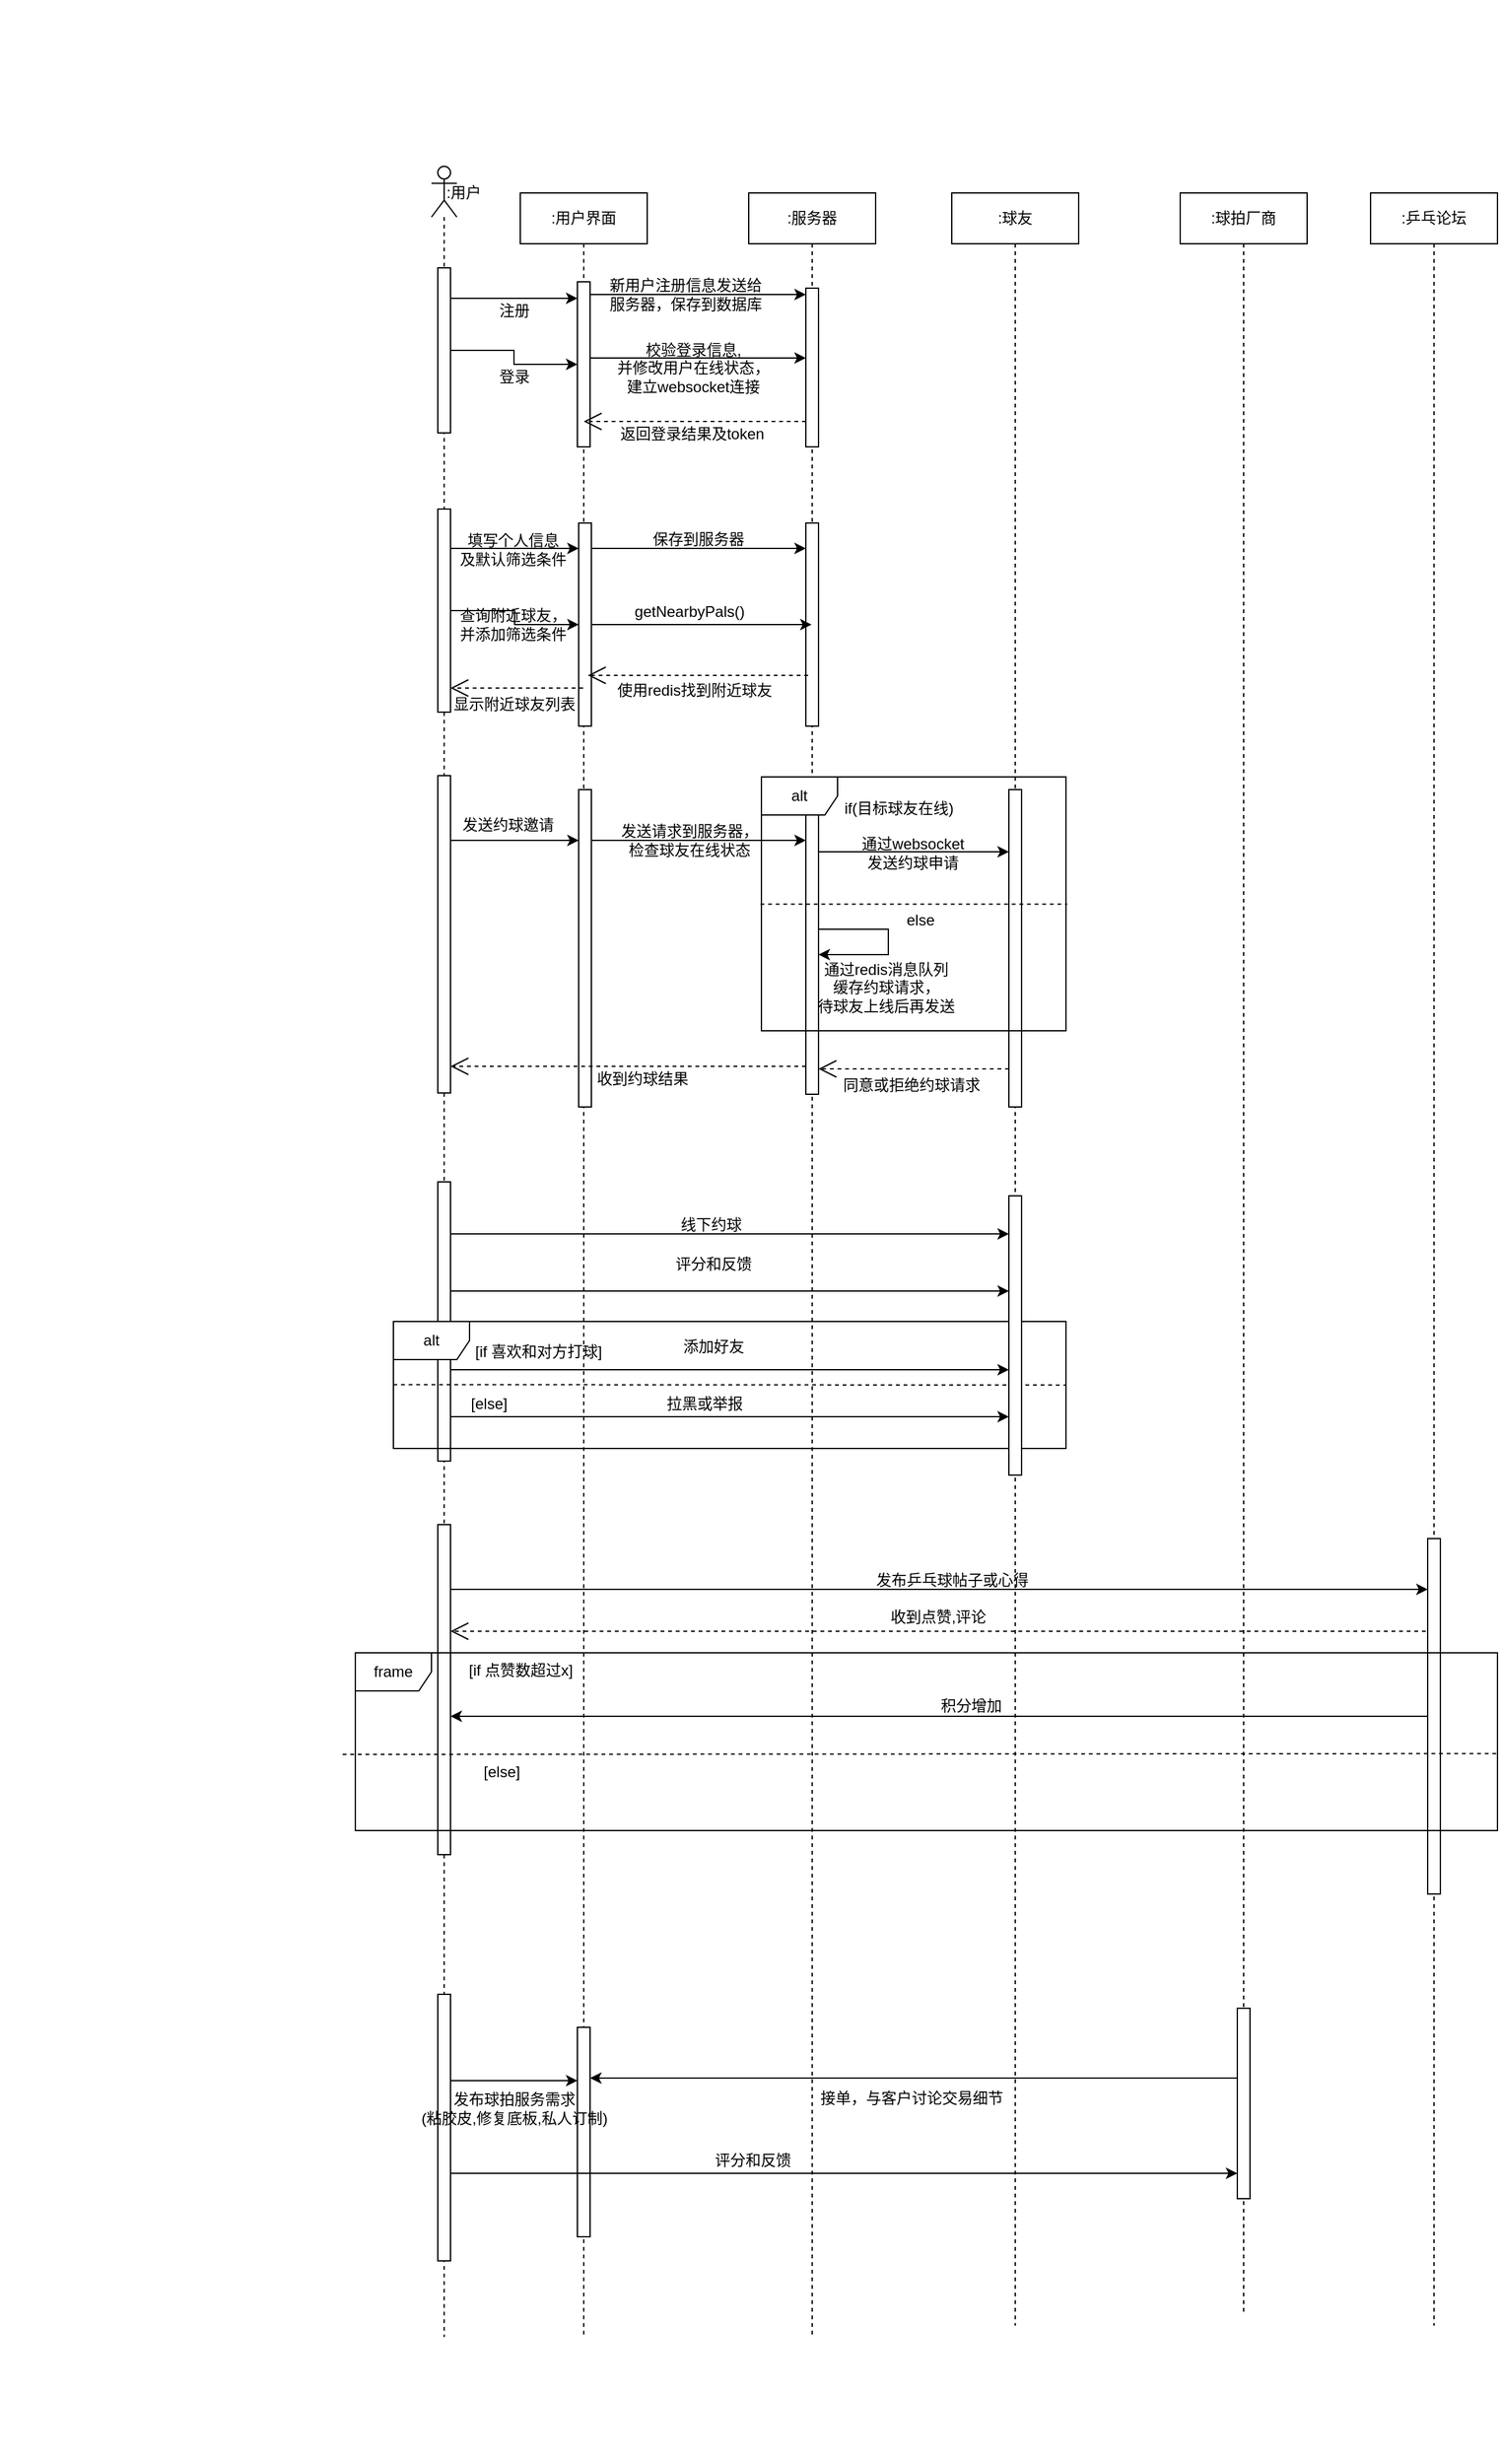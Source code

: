 <mxfile version="24.2.2" type="github">
  <diagram name="Page-1" id="2YBvvXClWsGukQMizWep">
    <mxGraphModel dx="2954" dy="1251" grid="1" gridSize="10" guides="1" tooltips="1" connect="1" arrows="1" fold="1" page="1" pageScale="1" pageWidth="850" pageHeight="1100" math="0" shadow="0">
      <root>
        <mxCell id="0" />
        <mxCell id="1" parent="0" />
        <mxCell id="brgdM_ip_KjS1nYenWTX-2" value=":用户界面" style="shape=umlLifeline;perimeter=lifelinePerimeter;whiteSpace=wrap;html=1;container=1;dropTarget=0;collapsible=0;recursiveResize=0;outlineConnect=0;portConstraint=eastwest;newEdgeStyle={&quot;curved&quot;:0,&quot;rounded&quot;:0};" vertex="1" parent="1">
          <mxGeometry x="520" y="191" width="100" height="1690" as="geometry" />
        </mxCell>
        <mxCell id="brgdM_ip_KjS1nYenWTX-30" value="" style="html=1;points=[[0,0,0,0,5],[0,1,0,0,-5],[1,0,0,0,5],[1,1,0,0,-5]];perimeter=orthogonalPerimeter;outlineConnect=0;targetShapes=umlLifeline;portConstraint=eastwest;newEdgeStyle={&quot;curved&quot;:0,&quot;rounded&quot;:0};" vertex="1" parent="brgdM_ip_KjS1nYenWTX-2">
          <mxGeometry x="45" y="70" width="10" height="130" as="geometry" />
        </mxCell>
        <mxCell id="brgdM_ip_KjS1nYenWTX-42" value="" style="html=1;points=[[0,0,0,0,5],[0,1,0,0,-5],[1,0,0,0,5],[1,1,0,0,-5]];perimeter=orthogonalPerimeter;outlineConnect=0;targetShapes=umlLifeline;portConstraint=eastwest;newEdgeStyle={&quot;curved&quot;:0,&quot;rounded&quot;:0};" vertex="1" parent="brgdM_ip_KjS1nYenWTX-2">
          <mxGeometry x="46" y="260" width="10" height="160" as="geometry" />
        </mxCell>
        <mxCell id="brgdM_ip_KjS1nYenWTX-62" value="" style="html=1;points=[[0,0,0,0,5],[0,1,0,0,-5],[1,0,0,0,5],[1,1,0,0,-5]];perimeter=orthogonalPerimeter;outlineConnect=0;targetShapes=umlLifeline;portConstraint=eastwest;newEdgeStyle={&quot;curved&quot;:0,&quot;rounded&quot;:0};" vertex="1" parent="brgdM_ip_KjS1nYenWTX-2">
          <mxGeometry x="46" y="470" width="10" height="250" as="geometry" />
        </mxCell>
        <mxCell id="brgdM_ip_KjS1nYenWTX-123" value="" style="html=1;points=[[0,0,0,0,5],[0,1,0,0,-5],[1,0,0,0,5],[1,1,0,0,-5]];perimeter=orthogonalPerimeter;outlineConnect=0;targetShapes=umlLifeline;portConstraint=eastwest;newEdgeStyle={&quot;curved&quot;:0,&quot;rounded&quot;:0};" vertex="1" parent="brgdM_ip_KjS1nYenWTX-2">
          <mxGeometry x="45" y="1445" width="10" height="165" as="geometry" />
        </mxCell>
        <mxCell id="brgdM_ip_KjS1nYenWTX-6" value=":服务器" style="shape=umlLifeline;perimeter=lifelinePerimeter;whiteSpace=wrap;html=1;container=1;dropTarget=0;collapsible=0;recursiveResize=0;outlineConnect=0;portConstraint=eastwest;newEdgeStyle={&quot;curved&quot;:0,&quot;rounded&quot;:0};" vertex="1" parent="1">
          <mxGeometry x="700" y="191" width="100" height="1690" as="geometry" />
        </mxCell>
        <mxCell id="brgdM_ip_KjS1nYenWTX-33" value="" style="html=1;points=[[0,0,0,0,5],[0,1,0,0,-5],[1,0,0,0,5],[1,1,0,0,-5]];perimeter=orthogonalPerimeter;outlineConnect=0;targetShapes=umlLifeline;portConstraint=eastwest;newEdgeStyle={&quot;curved&quot;:0,&quot;rounded&quot;:0};" vertex="1" parent="brgdM_ip_KjS1nYenWTX-6">
          <mxGeometry x="45" y="75" width="10" height="125" as="geometry" />
        </mxCell>
        <mxCell id="brgdM_ip_KjS1nYenWTX-43" value="" style="html=1;points=[[0,0,0,0,5],[0,1,0,0,-5],[1,0,0,0,5],[1,1,0,0,-5]];perimeter=orthogonalPerimeter;outlineConnect=0;targetShapes=umlLifeline;portConstraint=eastwest;newEdgeStyle={&quot;curved&quot;:0,&quot;rounded&quot;:0};" vertex="1" parent="brgdM_ip_KjS1nYenWTX-6">
          <mxGeometry x="45" y="260" width="10" height="160" as="geometry" />
        </mxCell>
        <mxCell id="brgdM_ip_KjS1nYenWTX-63" value="" style="html=1;points=[[0,0,0,0,5],[0,1,0,0,-5],[1,0,0,0,5],[1,1,0,0,-5]];perimeter=orthogonalPerimeter;outlineConnect=0;targetShapes=umlLifeline;portConstraint=eastwest;newEdgeStyle={&quot;curved&quot;:0,&quot;rounded&quot;:0};" vertex="1" parent="brgdM_ip_KjS1nYenWTX-6">
          <mxGeometry x="45" y="470" width="10" height="240" as="geometry" />
        </mxCell>
        <mxCell id="brgdM_ip_KjS1nYenWTX-74" style="edgeStyle=orthogonalEdgeStyle;rounded=0;orthogonalLoop=1;jettySize=auto;html=1;curved=0;" edge="1" parent="brgdM_ip_KjS1nYenWTX-6" source="brgdM_ip_KjS1nYenWTX-63" target="brgdM_ip_KjS1nYenWTX-63">
          <mxGeometry relative="1" as="geometry">
            <mxPoint x="120" y="650" as="targetPoint" />
            <Array as="points">
              <mxPoint x="110" y="600" />
            </Array>
          </mxGeometry>
        </mxCell>
        <mxCell id="brgdM_ip_KjS1nYenWTX-7" value="" style="group" vertex="1" connectable="0" parent="1">
          <mxGeometry x="110" y="39" width="500" height="1940" as="geometry" />
        </mxCell>
        <mxCell id="brgdM_ip_KjS1nYenWTX-4" value="" style="shape=umlLifeline;perimeter=lifelinePerimeter;whiteSpace=wrap;html=1;container=1;dropTarget=0;collapsible=0;recursiveResize=0;outlineConnect=0;portConstraint=eastwest;newEdgeStyle={&quot;curved&quot;:0,&quot;rounded&quot;:0};participant=umlActor;" vertex="1" parent="brgdM_ip_KjS1nYenWTX-7">
          <mxGeometry x="340" y="131" width="20" height="1710" as="geometry" />
        </mxCell>
        <mxCell id="brgdM_ip_KjS1nYenWTX-41" value="" style="html=1;points=[[0,0,0,0,5],[0,1,0,0,-5],[1,0,0,0,5],[1,1,0,0,-5]];perimeter=orthogonalPerimeter;outlineConnect=0;targetShapes=umlLifeline;portConstraint=eastwest;newEdgeStyle={&quot;curved&quot;:0,&quot;rounded&quot;:0};" vertex="1" parent="brgdM_ip_KjS1nYenWTX-4">
          <mxGeometry x="5" y="270" width="10" height="160" as="geometry" />
        </mxCell>
        <mxCell id="brgdM_ip_KjS1nYenWTX-61" value="" style="html=1;points=[[0,0,0,0,5],[0,1,0,0,-5],[1,0,0,0,5],[1,1,0,0,-5]];perimeter=orthogonalPerimeter;outlineConnect=0;targetShapes=umlLifeline;portConstraint=eastwest;newEdgeStyle={&quot;curved&quot;:0,&quot;rounded&quot;:0};" vertex="1" parent="brgdM_ip_KjS1nYenWTX-4">
          <mxGeometry x="5" y="480" width="10" height="250" as="geometry" />
        </mxCell>
        <mxCell id="brgdM_ip_KjS1nYenWTX-101" value="" style="html=1;points=[[0,0,0,0,5],[0,1,0,0,-5],[1,0,0,0,5],[1,1,0,0,-5]];perimeter=orthogonalPerimeter;outlineConnect=0;targetShapes=umlLifeline;portConstraint=eastwest;newEdgeStyle={&quot;curved&quot;:0,&quot;rounded&quot;:0};" vertex="1" parent="brgdM_ip_KjS1nYenWTX-4">
          <mxGeometry x="5" y="1070" width="10" height="260" as="geometry" />
        </mxCell>
        <mxCell id="brgdM_ip_KjS1nYenWTX-119" value="" style="html=1;points=[[0,0,0,0,5],[0,1,0,0,-5],[1,0,0,0,5],[1,1,0,0,-5]];perimeter=orthogonalPerimeter;outlineConnect=0;targetShapes=umlLifeline;portConstraint=eastwest;newEdgeStyle={&quot;curved&quot;:0,&quot;rounded&quot;:0};" vertex="1" parent="brgdM_ip_KjS1nYenWTX-4">
          <mxGeometry x="5" y="1440" width="10" height="210" as="geometry" />
        </mxCell>
        <mxCell id="brgdM_ip_KjS1nYenWTX-5" value=":用户" style="text;html=1;align=center;verticalAlign=middle;resizable=0;points=[];autosize=1;strokeColor=none;fillColor=none;" vertex="1" parent="brgdM_ip_KjS1nYenWTX-7">
          <mxGeometry x="340" y="137" width="50" height="30" as="geometry" />
        </mxCell>
        <mxCell id="brgdM_ip_KjS1nYenWTX-23" value="" style="html=1;points=[[0,0,0,0,5],[0,1,0,0,-5],[1,0,0,0,5],[1,1,0,0,-5]];perimeter=orthogonalPerimeter;outlineConnect=0;targetShapes=umlLifeline;portConstraint=eastwest;newEdgeStyle={&quot;curved&quot;:0,&quot;rounded&quot;:0};" vertex="1" parent="brgdM_ip_KjS1nYenWTX-7">
          <mxGeometry x="345" y="211" width="10" height="130" as="geometry" />
        </mxCell>
        <mxCell id="brgdM_ip_KjS1nYenWTX-86" value="" style="html=1;points=[[0,0,0,0,5],[0,1,0,0,-5],[1,0,0,0,5],[1,1,0,0,-5]];perimeter=orthogonalPerimeter;outlineConnect=0;targetShapes=umlLifeline;portConstraint=eastwest;newEdgeStyle={&quot;curved&quot;:0,&quot;rounded&quot;:0};" vertex="1" parent="brgdM_ip_KjS1nYenWTX-7">
          <mxGeometry x="345" y="931" width="10" height="220" as="geometry" />
        </mxCell>
        <mxCell id="brgdM_ip_KjS1nYenWTX-94" value="alt" style="shape=umlFrame;whiteSpace=wrap;html=1;pointerEvents=0;" vertex="1" parent="brgdM_ip_KjS1nYenWTX-7">
          <mxGeometry x="310" y="1041" width="530" height="100" as="geometry" />
        </mxCell>
        <mxCell id="brgdM_ip_KjS1nYenWTX-91" value="评分和反馈" style="text;html=1;align=center;verticalAlign=middle;resizable=0;points=[];autosize=1;strokeColor=none;fillColor=none;" vertex="1" parent="brgdM_ip_KjS1nYenWTX-7">
          <mxGeometry x="522" y="981" width="80" height="30" as="geometry" />
        </mxCell>
        <mxCell id="brgdM_ip_KjS1nYenWTX-93" value="添加好友" style="text;html=1;align=center;verticalAlign=middle;resizable=0;points=[];autosize=1;strokeColor=none;fillColor=none;" vertex="1" parent="brgdM_ip_KjS1nYenWTX-7">
          <mxGeometry x="527" y="1046" width="70" height="30" as="geometry" />
        </mxCell>
        <mxCell id="brgdM_ip_KjS1nYenWTX-95" value="" style="endArrow=none;dashed=1;html=1;rounded=0;exitX=-0.003;exitY=0.501;exitDx=0;exitDy=0;exitPerimeter=0;" edge="1" parent="brgdM_ip_KjS1nYenWTX-7">
          <mxGeometry width="50" height="50" relative="1" as="geometry">
            <mxPoint x="310" y="1090.7" as="sourcePoint" />
            <mxPoint x="840" y="1091.07" as="targetPoint" />
          </mxGeometry>
        </mxCell>
        <mxCell id="brgdM_ip_KjS1nYenWTX-106" value="" style="endArrow=open;endSize=12;dashed=1;html=1;rounded=0;" edge="1" parent="brgdM_ip_KjS1nYenWTX-7" source="brgdM_ip_KjS1nYenWTX-22">
          <mxGeometry width="160" relative="1" as="geometry">
            <mxPoint x="1245" y="1285" as="sourcePoint" />
            <mxPoint x="355" y="1285.0" as="targetPoint" />
            <Array as="points">
              <mxPoint x="569.25" y="1285" />
            </Array>
          </mxGeometry>
        </mxCell>
        <mxCell id="brgdM_ip_KjS1nYenWTX-110" value="[if 点赞数超过x]" style="text;html=1;align=center;verticalAlign=middle;resizable=0;points=[];autosize=1;strokeColor=none;fillColor=none;" vertex="1" parent="brgdM_ip_KjS1nYenWTX-7">
          <mxGeometry x="355" y="1301" width="110" height="30" as="geometry" />
        </mxCell>
        <mxCell id="brgdM_ip_KjS1nYenWTX-117" value="积分增加" style="text;html=1;align=center;verticalAlign=middle;resizable=0;points=[];autosize=1;strokeColor=none;fillColor=none;" vertex="1" parent="brgdM_ip_KjS1nYenWTX-7">
          <mxGeometry x="730" y="1329" width="70" height="30" as="geometry" />
        </mxCell>
        <mxCell id="brgdM_ip_KjS1nYenWTX-118" value="[else]" style="text;html=1;align=center;verticalAlign=middle;resizable=0;points=[];autosize=1;strokeColor=none;fillColor=none;" vertex="1" parent="brgdM_ip_KjS1nYenWTX-7">
          <mxGeometry x="370" y="1381" width="50" height="30" as="geometry" />
        </mxCell>
        <mxCell id="brgdM_ip_KjS1nYenWTX-124" value="发布球拍服务需求&lt;div&gt;(粘胶皮,修复底板,私人订制)&lt;/div&gt;" style="text;html=1;align=center;verticalAlign=middle;resizable=0;points=[];autosize=1;strokeColor=none;fillColor=none;" vertex="1" parent="brgdM_ip_KjS1nYenWTX-7">
          <mxGeometry x="320" y="1641" width="170" height="40" as="geometry" />
        </mxCell>
        <mxCell id="brgdM_ip_KjS1nYenWTX-126" value="接单，与客户讨论交易细节" style="text;html=1;align=center;verticalAlign=middle;resizable=0;points=[];autosize=1;strokeColor=none;fillColor=none;" vertex="1" parent="brgdM_ip_KjS1nYenWTX-7">
          <mxGeometry x="633" y="1638" width="170" height="30" as="geometry" />
        </mxCell>
        <mxCell id="brgdM_ip_KjS1nYenWTX-127" style="edgeStyle=orthogonalEdgeStyle;rounded=0;orthogonalLoop=1;jettySize=auto;html=1;curved=0;" edge="1" parent="brgdM_ip_KjS1nYenWTX-7">
          <mxGeometry relative="1" as="geometry">
            <mxPoint x="355" y="1712" as="sourcePoint" />
            <mxPoint x="975" y="1712" as="targetPoint" />
            <Array as="points">
              <mxPoint x="820" y="1712" />
              <mxPoint x="820" y="1712" />
            </Array>
          </mxGeometry>
        </mxCell>
        <mxCell id="brgdM_ip_KjS1nYenWTX-128" value="评分和反馈" style="text;html=1;align=center;verticalAlign=middle;resizable=0;points=[];autosize=1;strokeColor=none;fillColor=none;" vertex="1" parent="brgdM_ip_KjS1nYenWTX-7">
          <mxGeometry x="553" y="1687" width="80" height="30" as="geometry" />
        </mxCell>
        <mxCell id="brgdM_ip_KjS1nYenWTX-19" value=":球友" style="shape=umlLifeline;perimeter=lifelinePerimeter;whiteSpace=wrap;html=1;container=1;dropTarget=0;collapsible=0;recursiveResize=0;outlineConnect=0;portConstraint=eastwest;newEdgeStyle={&quot;curved&quot;:0,&quot;rounded&quot;:0};" vertex="1" parent="1">
          <mxGeometry x="860" y="191" width="100" height="1680" as="geometry" />
        </mxCell>
        <mxCell id="brgdM_ip_KjS1nYenWTX-64" value="" style="html=1;points=[[0,0,0,0,5],[0,1,0,0,-5],[1,0,0,0,5],[1,1,0,0,-5]];perimeter=orthogonalPerimeter;outlineConnect=0;targetShapes=umlLifeline;portConstraint=eastwest;newEdgeStyle={&quot;curved&quot;:0,&quot;rounded&quot;:0};" vertex="1" parent="brgdM_ip_KjS1nYenWTX-19">
          <mxGeometry x="45" y="470" width="10" height="250" as="geometry" />
        </mxCell>
        <mxCell id="brgdM_ip_KjS1nYenWTX-87" value="" style="html=1;points=[[0,0,0,0,5],[0,1,0,0,-5],[1,0,0,0,5],[1,1,0,0,-5]];perimeter=orthogonalPerimeter;outlineConnect=0;targetShapes=umlLifeline;portConstraint=eastwest;newEdgeStyle={&quot;curved&quot;:0,&quot;rounded&quot;:0};" vertex="1" parent="brgdM_ip_KjS1nYenWTX-19">
          <mxGeometry x="45" y="790" width="10" height="220" as="geometry" />
        </mxCell>
        <mxCell id="brgdM_ip_KjS1nYenWTX-21" value=":球拍厂商" style="shape=umlLifeline;perimeter=lifelinePerimeter;whiteSpace=wrap;html=1;container=1;dropTarget=0;collapsible=0;recursiveResize=0;outlineConnect=0;portConstraint=eastwest;newEdgeStyle={&quot;curved&quot;:0,&quot;rounded&quot;:0};" vertex="1" parent="1">
          <mxGeometry x="1040" y="191" width="100" height="1670" as="geometry" />
        </mxCell>
        <mxCell id="brgdM_ip_KjS1nYenWTX-121" value="" style="html=1;points=[[0,0,0,0,5],[0,1,0,0,-5],[1,0,0,0,5],[1,1,0,0,-5]];perimeter=orthogonalPerimeter;outlineConnect=0;targetShapes=umlLifeline;portConstraint=eastwest;newEdgeStyle={&quot;curved&quot;:0,&quot;rounded&quot;:0};" vertex="1" parent="brgdM_ip_KjS1nYenWTX-21">
          <mxGeometry x="45" y="1430" width="10" height="150" as="geometry" />
        </mxCell>
        <mxCell id="brgdM_ip_KjS1nYenWTX-22" value=":乒乓论坛" style="shape=umlLifeline;perimeter=lifelinePerimeter;whiteSpace=wrap;html=1;container=1;dropTarget=0;collapsible=0;recursiveResize=0;outlineConnect=0;portConstraint=eastwest;newEdgeStyle={&quot;curved&quot;:0,&quot;rounded&quot;:0};" vertex="1" parent="1">
          <mxGeometry x="1190" y="191" width="100" height="1680" as="geometry" />
        </mxCell>
        <mxCell id="brgdM_ip_KjS1nYenWTX-102" value="" style="html=1;points=[[0,0,0,0,5],[0,1,0,0,-5],[1,0,0,0,5],[1,1,0,0,-5]];perimeter=orthogonalPerimeter;outlineConnect=0;targetShapes=umlLifeline;portConstraint=eastwest;newEdgeStyle={&quot;curved&quot;:0,&quot;rounded&quot;:0};" vertex="1" parent="brgdM_ip_KjS1nYenWTX-22">
          <mxGeometry x="45" y="1060" width="10" height="280" as="geometry" />
        </mxCell>
        <mxCell id="brgdM_ip_KjS1nYenWTX-27" value="登录" style="text;html=1;align=center;verticalAlign=middle;resizable=0;points=[];autosize=1;strokeColor=none;fillColor=none;" vertex="1" parent="1">
          <mxGeometry x="490" y="321" width="50" height="30" as="geometry" />
        </mxCell>
        <mxCell id="brgdM_ip_KjS1nYenWTX-29" value="注册" style="text;html=1;align=center;verticalAlign=middle;resizable=0;points=[];autosize=1;strokeColor=none;fillColor=none;" vertex="1" parent="1">
          <mxGeometry x="490" y="269" width="50" height="30" as="geometry" />
        </mxCell>
        <mxCell id="brgdM_ip_KjS1nYenWTX-35" value="新用户注册信息发送给&lt;div&gt;服务器，保存到数据库&lt;/div&gt;" style="text;html=1;align=center;verticalAlign=middle;resizable=0;points=[];autosize=1;strokeColor=none;fillColor=none;" vertex="1" parent="1">
          <mxGeometry x="580" y="251" width="140" height="40" as="geometry" />
        </mxCell>
        <mxCell id="brgdM_ip_KjS1nYenWTX-37" value="校验登录信息,&lt;div&gt;并修改用户在线状态，&lt;/div&gt;&lt;div&gt;建立websocket连接&lt;/div&gt;" style="text;html=1;align=center;verticalAlign=middle;resizable=0;points=[];autosize=1;strokeColor=none;fillColor=none;" vertex="1" parent="1">
          <mxGeometry x="586" y="299" width="140" height="60" as="geometry" />
        </mxCell>
        <mxCell id="brgdM_ip_KjS1nYenWTX-39" value="" style="endArrow=open;endSize=12;dashed=1;html=1;rounded=0;" edge="1" parent="1" source="brgdM_ip_KjS1nYenWTX-33" target="brgdM_ip_KjS1nYenWTX-2">
          <mxGeometry width="160" relative="1" as="geometry">
            <mxPoint x="730" y="371" as="sourcePoint" />
            <mxPoint x="572.75" y="371.0" as="targetPoint" />
            <Array as="points">
              <mxPoint x="660" y="371" />
            </Array>
          </mxGeometry>
        </mxCell>
        <mxCell id="brgdM_ip_KjS1nYenWTX-40" value="返回登录结果及token" style="text;html=1;align=center;verticalAlign=middle;resizable=0;points=[];autosize=1;strokeColor=none;fillColor=none;" vertex="1" parent="1">
          <mxGeometry x="585" y="366" width="140" height="30" as="geometry" />
        </mxCell>
        <mxCell id="brgdM_ip_KjS1nYenWTX-45" value="填写个人信息&lt;div&gt;及默认筛选条件&lt;/div&gt;" style="text;html=1;align=center;verticalAlign=middle;resizable=0;points=[];autosize=1;strokeColor=none;fillColor=none;" vertex="1" parent="1">
          <mxGeometry x="459" y="452" width="110" height="40" as="geometry" />
        </mxCell>
        <mxCell id="brgdM_ip_KjS1nYenWTX-46" style="edgeStyle=orthogonalEdgeStyle;rounded=0;orthogonalLoop=1;jettySize=auto;html=1;curved=0;" edge="1" parent="1" source="brgdM_ip_KjS1nYenWTX-42" target="brgdM_ip_KjS1nYenWTX-43">
          <mxGeometry relative="1" as="geometry">
            <mxPoint x="720" y="481" as="targetPoint" />
            <Array as="points">
              <mxPoint x="660" y="471" />
              <mxPoint x="660" y="471" />
            </Array>
          </mxGeometry>
        </mxCell>
        <mxCell id="brgdM_ip_KjS1nYenWTX-47" value="" style="edgeStyle=orthogonalEdgeStyle;rounded=0;orthogonalLoop=1;jettySize=auto;html=1;curved=0;" edge="1" parent="1" source="brgdM_ip_KjS1nYenWTX-23" target="brgdM_ip_KjS1nYenWTX-30">
          <mxGeometry relative="1" as="geometry">
            <Array as="points" />
          </mxGeometry>
        </mxCell>
        <mxCell id="brgdM_ip_KjS1nYenWTX-48" style="edgeStyle=orthogonalEdgeStyle;rounded=0;orthogonalLoop=1;jettySize=auto;html=1;curved=0;" edge="1" parent="1">
          <mxGeometry relative="1" as="geometry">
            <mxPoint x="465" y="274" as="sourcePoint" />
            <mxPoint x="565" y="274" as="targetPoint" />
            <Array as="points">
              <mxPoint x="520" y="274" />
              <mxPoint x="520" y="274" />
            </Array>
          </mxGeometry>
        </mxCell>
        <mxCell id="brgdM_ip_KjS1nYenWTX-49" style="edgeStyle=orthogonalEdgeStyle;rounded=0;orthogonalLoop=1;jettySize=auto;html=1;curved=0;" edge="1" parent="1" source="brgdM_ip_KjS1nYenWTX-30" target="brgdM_ip_KjS1nYenWTX-33">
          <mxGeometry relative="1" as="geometry">
            <Array as="points">
              <mxPoint x="660" y="271" />
              <mxPoint x="660" y="271" />
            </Array>
          </mxGeometry>
        </mxCell>
        <mxCell id="brgdM_ip_KjS1nYenWTX-50" style="edgeStyle=orthogonalEdgeStyle;rounded=0;orthogonalLoop=1;jettySize=auto;html=1;curved=0;" edge="1" parent="1" source="brgdM_ip_KjS1nYenWTX-30" target="brgdM_ip_KjS1nYenWTX-33">
          <mxGeometry relative="1" as="geometry">
            <Array as="points">
              <mxPoint x="660" y="321" />
              <mxPoint x="660" y="321" />
            </Array>
          </mxGeometry>
        </mxCell>
        <mxCell id="brgdM_ip_KjS1nYenWTX-51" style="edgeStyle=orthogonalEdgeStyle;rounded=0;orthogonalLoop=1;jettySize=auto;html=1;curved=0;" edge="1" parent="1" source="brgdM_ip_KjS1nYenWTX-41" target="brgdM_ip_KjS1nYenWTX-42">
          <mxGeometry relative="1" as="geometry">
            <Array as="points">
              <mxPoint x="520" y="471" />
              <mxPoint x="520" y="471" />
            </Array>
          </mxGeometry>
        </mxCell>
        <mxCell id="brgdM_ip_KjS1nYenWTX-52" value="保存到服务器" style="text;html=1;align=center;verticalAlign=middle;resizable=0;points=[];autosize=1;strokeColor=none;fillColor=none;" vertex="1" parent="1">
          <mxGeometry x="610" y="449" width="100" height="30" as="geometry" />
        </mxCell>
        <mxCell id="brgdM_ip_KjS1nYenWTX-53" style="edgeStyle=orthogonalEdgeStyle;rounded=0;orthogonalLoop=1;jettySize=auto;html=1;curved=0;" edge="1" parent="1" source="brgdM_ip_KjS1nYenWTX-41" target="brgdM_ip_KjS1nYenWTX-42">
          <mxGeometry relative="1" as="geometry" />
        </mxCell>
        <mxCell id="brgdM_ip_KjS1nYenWTX-54" value="查询附近球友，&lt;div&gt;并添加筛选条件&lt;/div&gt;" style="text;html=1;align=center;verticalAlign=middle;resizable=0;points=[];autosize=1;strokeColor=none;fillColor=none;" vertex="1" parent="1">
          <mxGeometry x="459" y="511" width="110" height="40" as="geometry" />
        </mxCell>
        <mxCell id="brgdM_ip_KjS1nYenWTX-55" style="edgeStyle=orthogonalEdgeStyle;rounded=0;orthogonalLoop=1;jettySize=auto;html=1;curved=0;" edge="1" parent="1" source="brgdM_ip_KjS1nYenWTX-42" target="brgdM_ip_KjS1nYenWTX-6">
          <mxGeometry relative="1" as="geometry">
            <Array as="points">
              <mxPoint x="700" y="531" />
              <mxPoint x="700" y="531" />
            </Array>
          </mxGeometry>
        </mxCell>
        <mxCell id="brgdM_ip_KjS1nYenWTX-56" value="getNearbyPals()" style="text;html=1;align=center;verticalAlign=middle;resizable=0;points=[];autosize=1;strokeColor=none;fillColor=none;" vertex="1" parent="1">
          <mxGeometry x="598" y="506" width="110" height="30" as="geometry" />
        </mxCell>
        <mxCell id="brgdM_ip_KjS1nYenWTX-57" value="" style="endArrow=open;endSize=12;dashed=1;html=1;rounded=0;" edge="1" parent="1">
          <mxGeometry width="160" relative="1" as="geometry">
            <mxPoint x="746.75" y="571" as="sourcePoint" />
            <mxPoint x="573.25" y="571" as="targetPoint" />
            <Array as="points">
              <mxPoint x="672.25" y="571" />
            </Array>
          </mxGeometry>
        </mxCell>
        <mxCell id="brgdM_ip_KjS1nYenWTX-58" value="使用redis找到附近球友" style="text;html=1;align=center;verticalAlign=middle;resizable=0;points=[];autosize=1;strokeColor=none;fillColor=none;" vertex="1" parent="1">
          <mxGeometry x="582" y="568" width="150" height="30" as="geometry" />
        </mxCell>
        <mxCell id="brgdM_ip_KjS1nYenWTX-59" value="" style="endArrow=open;endSize=12;dashed=1;html=1;rounded=0;" edge="1" parent="1" source="brgdM_ip_KjS1nYenWTX-2" target="brgdM_ip_KjS1nYenWTX-41">
          <mxGeometry width="160" relative="1" as="geometry">
            <mxPoint x="690" y="641" as="sourcePoint" />
            <mxPoint x="480" y="581" as="targetPoint" />
            <Array as="points">
              <mxPoint x="520" y="581" />
            </Array>
          </mxGeometry>
        </mxCell>
        <mxCell id="brgdM_ip_KjS1nYenWTX-60" value="显示附近球友列表" style="text;html=1;align=center;verticalAlign=middle;resizable=0;points=[];autosize=1;strokeColor=none;fillColor=none;" vertex="1" parent="1">
          <mxGeometry x="455" y="579" width="120" height="30" as="geometry" />
        </mxCell>
        <mxCell id="brgdM_ip_KjS1nYenWTX-66" style="edgeStyle=orthogonalEdgeStyle;rounded=0;orthogonalLoop=1;jettySize=auto;html=1;curved=0;" edge="1" parent="1" source="brgdM_ip_KjS1nYenWTX-61" target="brgdM_ip_KjS1nYenWTX-62">
          <mxGeometry relative="1" as="geometry">
            <Array as="points">
              <mxPoint x="520" y="701" />
              <mxPoint x="520" y="701" />
            </Array>
          </mxGeometry>
        </mxCell>
        <mxCell id="brgdM_ip_KjS1nYenWTX-67" value="发送约球邀请" style="text;html=1;align=center;verticalAlign=middle;resizable=0;points=[];autosize=1;strokeColor=none;fillColor=none;" vertex="1" parent="1">
          <mxGeometry x="460" y="674" width="100" height="30" as="geometry" />
        </mxCell>
        <mxCell id="brgdM_ip_KjS1nYenWTX-68" style="edgeStyle=orthogonalEdgeStyle;rounded=0;orthogonalLoop=1;jettySize=auto;html=1;curved=0;" edge="1" parent="1" source="brgdM_ip_KjS1nYenWTX-62" target="brgdM_ip_KjS1nYenWTX-63">
          <mxGeometry relative="1" as="geometry">
            <Array as="points">
              <mxPoint x="660" y="701" />
              <mxPoint x="660" y="701" />
            </Array>
          </mxGeometry>
        </mxCell>
        <mxCell id="brgdM_ip_KjS1nYenWTX-70" value="发送请求到服务器，&lt;div&gt;检查球友在线状态&lt;/div&gt;" style="text;html=1;align=center;verticalAlign=middle;resizable=0;points=[];autosize=1;strokeColor=none;fillColor=none;" vertex="1" parent="1">
          <mxGeometry x="588" y="681" width="130" height="40" as="geometry" />
        </mxCell>
        <mxCell id="brgdM_ip_KjS1nYenWTX-72" style="edgeStyle=orthogonalEdgeStyle;rounded=0;orthogonalLoop=1;jettySize=auto;html=1;curved=0;" edge="1" parent="1">
          <mxGeometry relative="1" as="geometry">
            <mxPoint x="755" y="710" as="sourcePoint" />
            <mxPoint x="905" y="710" as="targetPoint" />
            <Array as="points">
              <mxPoint x="850" y="710" />
              <mxPoint x="850" y="710" />
            </Array>
          </mxGeometry>
        </mxCell>
        <mxCell id="brgdM_ip_KjS1nYenWTX-73" value="通过websocket&lt;div&gt;发送约球申请&lt;/div&gt;" style="text;html=1;align=center;verticalAlign=middle;resizable=0;points=[];autosize=1;strokeColor=none;fillColor=none;" vertex="1" parent="1">
          <mxGeometry x="779" y="691" width="100" height="40" as="geometry" />
        </mxCell>
        <mxCell id="brgdM_ip_KjS1nYenWTX-75" value="通过redis消息队列&lt;div&gt;缓存约球请求，&lt;/div&gt;&lt;div&gt;待球友上线后再发送&lt;/div&gt;" style="text;html=1;align=center;verticalAlign=middle;resizable=0;points=[];autosize=1;strokeColor=none;fillColor=none;" vertex="1" parent="1">
          <mxGeometry x="743" y="787" width="130" height="60" as="geometry" />
        </mxCell>
        <mxCell id="brgdM_ip_KjS1nYenWTX-76" value="alt" style="shape=umlFrame;whiteSpace=wrap;html=1;pointerEvents=0;" vertex="1" parent="1">
          <mxGeometry x="710" y="651" width="240" height="200" as="geometry" />
        </mxCell>
        <mxCell id="brgdM_ip_KjS1nYenWTX-77" value="" style="endArrow=none;dashed=1;html=1;rounded=0;entryX=1.004;entryY=0.501;entryDx=0;entryDy=0;entryPerimeter=0;exitX=-0.003;exitY=0.501;exitDx=0;exitDy=0;exitPerimeter=0;" edge="1" parent="1" source="brgdM_ip_KjS1nYenWTX-76" target="brgdM_ip_KjS1nYenWTX-76">
          <mxGeometry width="50" height="50" relative="1" as="geometry">
            <mxPoint x="720" y="801" as="sourcePoint" />
            <mxPoint x="770" y="751" as="targetPoint" />
          </mxGeometry>
        </mxCell>
        <mxCell id="brgdM_ip_KjS1nYenWTX-78" value="if(目标球友在线)" style="text;html=1;align=center;verticalAlign=middle;resizable=0;points=[];autosize=1;strokeColor=none;fillColor=none;" vertex="1" parent="1">
          <mxGeometry x="763" y="661" width="110" height="30" as="geometry" />
        </mxCell>
        <mxCell id="brgdM_ip_KjS1nYenWTX-79" value="else" style="text;html=1;align=center;verticalAlign=middle;resizable=0;points=[];autosize=1;strokeColor=none;fillColor=none;" vertex="1" parent="1">
          <mxGeometry x="810" y="749" width="50" height="30" as="geometry" />
        </mxCell>
        <mxCell id="brgdM_ip_KjS1nYenWTX-82" value="" style="endArrow=open;endSize=12;dashed=1;html=1;rounded=0;" edge="1" parent="1" source="brgdM_ip_KjS1nYenWTX-64" target="brgdM_ip_KjS1nYenWTX-63">
          <mxGeometry width="160" relative="1" as="geometry">
            <mxPoint x="900" y="881" as="sourcePoint" />
            <mxPoint x="760" y="881" as="targetPoint" />
            <Array as="points">
              <mxPoint x="841.25" y="881" />
            </Array>
          </mxGeometry>
        </mxCell>
        <mxCell id="brgdM_ip_KjS1nYenWTX-83" value="同意或拒绝约球请求" style="text;html=1;align=center;verticalAlign=middle;resizable=0;points=[];autosize=1;strokeColor=none;fillColor=none;" vertex="1" parent="1">
          <mxGeometry x="763" y="879" width="130" height="30" as="geometry" />
        </mxCell>
        <mxCell id="brgdM_ip_KjS1nYenWTX-84" value="" style="endArrow=open;endSize=12;dashed=1;html=1;rounded=0;" edge="1" parent="1" source="brgdM_ip_KjS1nYenWTX-63" target="brgdM_ip_KjS1nYenWTX-61">
          <mxGeometry width="160" relative="1" as="geometry">
            <mxPoint x="743" y="879" as="sourcePoint" />
            <mxPoint x="580" y="879" as="targetPoint" />
            <Array as="points">
              <mxPoint x="679.25" y="879" />
            </Array>
          </mxGeometry>
        </mxCell>
        <mxCell id="brgdM_ip_KjS1nYenWTX-85" value="收到约球结果" style="text;html=1;align=center;verticalAlign=middle;resizable=0;points=[];autosize=1;strokeColor=none;fillColor=none;" vertex="1" parent="1">
          <mxGeometry x="566" y="874" width="100" height="30" as="geometry" />
        </mxCell>
        <mxCell id="brgdM_ip_KjS1nYenWTX-88" style="edgeStyle=orthogonalEdgeStyle;rounded=0;orthogonalLoop=1;jettySize=auto;html=1;curved=0;" edge="1" parent="1" source="brgdM_ip_KjS1nYenWTX-86" target="brgdM_ip_KjS1nYenWTX-87">
          <mxGeometry relative="1" as="geometry">
            <Array as="points">
              <mxPoint x="690" y="1011" />
              <mxPoint x="690" y="1011" />
            </Array>
          </mxGeometry>
        </mxCell>
        <mxCell id="brgdM_ip_KjS1nYenWTX-89" value="线下约球" style="text;html=1;align=center;verticalAlign=middle;resizable=0;points=[];autosize=1;strokeColor=none;fillColor=none;" vertex="1" parent="1">
          <mxGeometry x="635" y="989" width="70" height="30" as="geometry" />
        </mxCell>
        <mxCell id="brgdM_ip_KjS1nYenWTX-90" style="edgeStyle=orthogonalEdgeStyle;rounded=0;orthogonalLoop=1;jettySize=auto;html=1;curved=0;" edge="1" parent="1" source="brgdM_ip_KjS1nYenWTX-86" target="brgdM_ip_KjS1nYenWTX-87">
          <mxGeometry relative="1" as="geometry">
            <mxPoint x="500" y="1041" as="sourcePoint" />
            <mxPoint x="900" y="1056" as="targetPoint" />
            <Array as="points">
              <mxPoint x="900" y="1056" />
              <mxPoint x="900" y="1056" />
            </Array>
          </mxGeometry>
        </mxCell>
        <mxCell id="brgdM_ip_KjS1nYenWTX-96" value="[if 喜欢和对方打球]" style="text;html=1;align=center;verticalAlign=middle;resizable=0;points=[];autosize=1;strokeColor=none;fillColor=none;" vertex="1" parent="1">
          <mxGeometry x="474" y="1089" width="120" height="30" as="geometry" />
        </mxCell>
        <mxCell id="brgdM_ip_KjS1nYenWTX-97" style="edgeStyle=orthogonalEdgeStyle;rounded=0;orthogonalLoop=1;jettySize=auto;html=1;curved=0;" edge="1" parent="1">
          <mxGeometry relative="1" as="geometry">
            <mxPoint x="465" y="1118.03" as="sourcePoint" />
            <mxPoint x="905" y="1118.03" as="targetPoint" />
            <Array as="points">
              <mxPoint x="690" y="1118" />
              <mxPoint x="690" y="1118" />
            </Array>
          </mxGeometry>
        </mxCell>
        <mxCell id="brgdM_ip_KjS1nYenWTX-98" value="[else]" style="text;html=1;align=center;verticalAlign=middle;resizable=0;points=[];autosize=1;strokeColor=none;fillColor=none;" vertex="1" parent="1">
          <mxGeometry x="470" y="1130" width="50" height="30" as="geometry" />
        </mxCell>
        <mxCell id="brgdM_ip_KjS1nYenWTX-99" style="edgeStyle=orthogonalEdgeStyle;rounded=0;orthogonalLoop=1;jettySize=auto;html=1;curved=0;" edge="1" parent="1">
          <mxGeometry relative="1" as="geometry">
            <mxPoint x="465" y="1155.03" as="sourcePoint" />
            <mxPoint x="905" y="1155.03" as="targetPoint" />
            <Array as="points">
              <mxPoint x="570" y="1155" />
              <mxPoint x="570" y="1155" />
            </Array>
          </mxGeometry>
        </mxCell>
        <mxCell id="brgdM_ip_KjS1nYenWTX-100" value="拉黑或举报" style="text;html=1;align=center;verticalAlign=middle;resizable=0;points=[];autosize=1;strokeColor=none;fillColor=none;" vertex="1" parent="1">
          <mxGeometry x="625" y="1130" width="80" height="30" as="geometry" />
        </mxCell>
        <mxCell id="brgdM_ip_KjS1nYenWTX-103" style="edgeStyle=orthogonalEdgeStyle;rounded=0;orthogonalLoop=1;jettySize=auto;html=1;curved=0;" edge="1" parent="1" source="brgdM_ip_KjS1nYenWTX-101" target="brgdM_ip_KjS1nYenWTX-102">
          <mxGeometry relative="1" as="geometry">
            <mxPoint x="480" y="1291" as="sourcePoint" />
            <Array as="points">
              <mxPoint x="680" y="1291" />
              <mxPoint x="680" y="1291" />
            </Array>
          </mxGeometry>
        </mxCell>
        <mxCell id="brgdM_ip_KjS1nYenWTX-105" value="发布乒乓球帖子或心得" style="text;html=1;align=center;verticalAlign=middle;resizable=0;points=[];autosize=1;strokeColor=none;fillColor=none;" vertex="1" parent="1">
          <mxGeometry x="790" y="1269" width="140" height="30" as="geometry" />
        </mxCell>
        <mxCell id="brgdM_ip_KjS1nYenWTX-107" value="收到点赞,评论" style="text;html=1;align=center;verticalAlign=middle;resizable=0;points=[];autosize=1;strokeColor=none;fillColor=none;" vertex="1" parent="1">
          <mxGeometry x="799" y="1298" width="100" height="30" as="geometry" />
        </mxCell>
        <mxCell id="brgdM_ip_KjS1nYenWTX-108" value="frame" style="shape=umlFrame;whiteSpace=wrap;html=1;pointerEvents=0;" vertex="1" parent="1">
          <mxGeometry x="390" y="1341" width="900" height="140" as="geometry" />
        </mxCell>
        <mxCell id="brgdM_ip_KjS1nYenWTX-109" value="" style="endArrow=none;dashed=1;html=1;rounded=0;entryX=0.999;entryY=0.567;entryDx=0;entryDy=0;entryPerimeter=0;" edge="1" parent="1" target="brgdM_ip_KjS1nYenWTX-108">
          <mxGeometry width="50" height="50" relative="1" as="geometry">
            <mxPoint x="380" y="1421" as="sourcePoint" />
            <mxPoint x="910" y="1391.37" as="targetPoint" />
          </mxGeometry>
        </mxCell>
        <mxCell id="brgdM_ip_KjS1nYenWTX-116" style="edgeStyle=orthogonalEdgeStyle;rounded=0;orthogonalLoop=1;jettySize=auto;html=1;curved=0;" edge="1" parent="1" source="brgdM_ip_KjS1nYenWTX-102" target="brgdM_ip_KjS1nYenWTX-101">
          <mxGeometry relative="1" as="geometry">
            <mxPoint x="470" y="1391" as="targetPoint" />
            <Array as="points">
              <mxPoint x="690" y="1391" />
              <mxPoint x="690" y="1391" />
            </Array>
          </mxGeometry>
        </mxCell>
        <mxCell id="brgdM_ip_KjS1nYenWTX-122" style="edgeStyle=orthogonalEdgeStyle;rounded=0;orthogonalLoop=1;jettySize=auto;html=1;curved=0;" edge="1" parent="1" target="brgdM_ip_KjS1nYenWTX-123">
          <mxGeometry relative="1" as="geometry">
            <mxPoint x="550" y="1661" as="targetPoint" />
            <mxPoint x="465" y="1678" as="sourcePoint" />
            <Array as="points">
              <mxPoint x="510" y="1678" />
              <mxPoint x="510" y="1678" />
            </Array>
          </mxGeometry>
        </mxCell>
        <mxCell id="brgdM_ip_KjS1nYenWTX-125" style="edgeStyle=orthogonalEdgeStyle;rounded=0;orthogonalLoop=1;jettySize=auto;html=1;curved=0;" edge="1" parent="1" source="brgdM_ip_KjS1nYenWTX-121" target="brgdM_ip_KjS1nYenWTX-123">
          <mxGeometry relative="1" as="geometry">
            <Array as="points">
              <mxPoint x="700" y="1676" />
              <mxPoint x="700" y="1676" />
            </Array>
          </mxGeometry>
        </mxCell>
      </root>
    </mxGraphModel>
  </diagram>
</mxfile>

